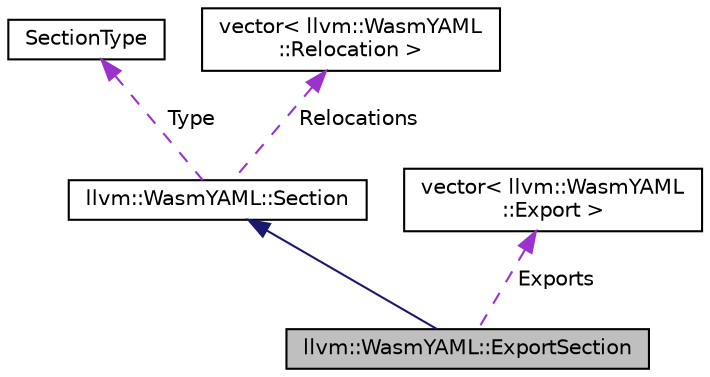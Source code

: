 digraph "llvm::WasmYAML::ExportSection"
{
 // LATEX_PDF_SIZE
  bgcolor="transparent";
  edge [fontname="Helvetica",fontsize="10",labelfontname="Helvetica",labelfontsize="10"];
  node [fontname="Helvetica",fontsize="10",shape="box"];
  Node1 [label="llvm::WasmYAML::ExportSection",height=0.2,width=0.4,color="black", fillcolor="grey75", style="filled", fontcolor="black",tooltip=" "];
  Node2 -> Node1 [dir="back",color="midnightblue",fontsize="10",style="solid",fontname="Helvetica"];
  Node2 [label="llvm::WasmYAML::Section",height=0.2,width=0.4,color="black",URL="$structllvm_1_1WasmYAML_1_1Section.html",tooltip=" "];
  Node3 -> Node2 [dir="back",color="darkorchid3",fontsize="10",style="dashed",label=" Type" ,fontname="Helvetica"];
  Node3 [label="SectionType",height=0.2,width=0.4,color="black",tooltip=" "];
  Node4 -> Node2 [dir="back",color="darkorchid3",fontsize="10",style="dashed",label=" Relocations" ,fontname="Helvetica"];
  Node4 [label="vector\< llvm::WasmYAML\l::Relocation \>",height=0.2,width=0.4,color="black",tooltip=" "];
  Node5 -> Node1 [dir="back",color="darkorchid3",fontsize="10",style="dashed",label=" Exports" ,fontname="Helvetica"];
  Node5 [label="vector\< llvm::WasmYAML\l::Export \>",height=0.2,width=0.4,color="black",tooltip=" "];
}

